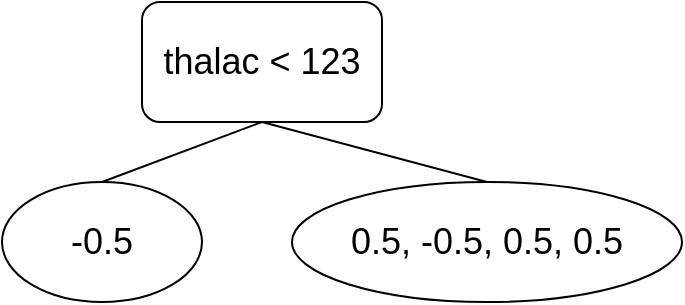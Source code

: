 <mxfile version="14.5.8" type="device"><diagram id="_VDHNfJBl2Clo9QPEQ_Q" name="Page-1"><mxGraphModel dx="1598" dy="879" grid="1" gridSize="10" guides="1" tooltips="1" connect="1" arrows="1" fold="1" page="1" pageScale="1" pageWidth="850" pageHeight="1100" math="0" shadow="0"><root><mxCell id="0"/><mxCell id="1" parent="0"/><mxCell id="2Z4ac4bySxKm545ZiTC3-1" value="&lt;font style=&quot;font-size: 18px&quot;&gt;thalac &amp;lt; 123&lt;/font&gt;" style="rounded=1;whiteSpace=wrap;html=1;" vertex="1" parent="1"><mxGeometry x="350" y="260" width="120" height="60" as="geometry"/></mxCell><mxCell id="2Z4ac4bySxKm545ZiTC3-2" value="&lt;font style=&quot;font-size: 18px&quot;&gt;-0.5&lt;/font&gt;" style="ellipse;whiteSpace=wrap;html=1;" vertex="1" parent="1"><mxGeometry x="280" y="350" width="100" height="60" as="geometry"/></mxCell><mxCell id="2Z4ac4bySxKm545ZiTC3-3" value="&lt;font style=&quot;font-size: 18px&quot;&gt;0.5, -0.5, 0.5, 0.5&lt;/font&gt;" style="ellipse;whiteSpace=wrap;html=1;" vertex="1" parent="1"><mxGeometry x="425" y="350" width="195" height="60" as="geometry"/></mxCell><mxCell id="2Z4ac4bySxKm545ZiTC3-4" value="" style="endArrow=none;html=1;exitX=0.5;exitY=1;exitDx=0;exitDy=0;entryX=0.5;entryY=0;entryDx=0;entryDy=0;" edge="1" parent="1" source="2Z4ac4bySxKm545ZiTC3-1" target="2Z4ac4bySxKm545ZiTC3-2"><mxGeometry width="50" height="50" relative="1" as="geometry"><mxPoint x="400" y="470" as="sourcePoint"/><mxPoint x="450" y="420" as="targetPoint"/></mxGeometry></mxCell><mxCell id="2Z4ac4bySxKm545ZiTC3-5" value="" style="endArrow=none;html=1;exitX=0.5;exitY=1;exitDx=0;exitDy=0;entryX=0.5;entryY=0;entryDx=0;entryDy=0;" edge="1" parent="1" source="2Z4ac4bySxKm545ZiTC3-1" target="2Z4ac4bySxKm545ZiTC3-3"><mxGeometry width="50" height="50" relative="1" as="geometry"><mxPoint x="400" y="470" as="sourcePoint"/><mxPoint x="450" y="420" as="targetPoint"/></mxGeometry></mxCell></root></mxGraphModel></diagram></mxfile>